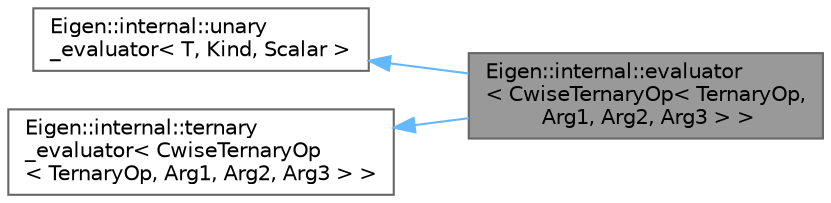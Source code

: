 digraph "Eigen::internal::evaluator&lt; CwiseTernaryOp&lt; TernaryOp, Arg1, Arg2, Arg3 &gt; &gt;"
{
 // LATEX_PDF_SIZE
  bgcolor="transparent";
  edge [fontname=Helvetica,fontsize=10,labelfontname=Helvetica,labelfontsize=10];
  node [fontname=Helvetica,fontsize=10,shape=box,height=0.2,width=0.4];
  rankdir="LR";
  Node1 [id="Node000001",label="Eigen::internal::evaluator\l\< CwiseTernaryOp\< TernaryOp,\l Arg1, Arg2, Arg3 \> \>",height=0.2,width=0.4,color="gray40", fillcolor="grey60", style="filled", fontcolor="black",tooltip=" "];
  Node2 -> Node1 [id="edge1_Node000001_Node000002",dir="back",color="steelblue1",style="solid",tooltip=" "];
  Node2 [id="Node000002",label="Eigen::internal::unary\l_evaluator\< T, Kind, Scalar \>",height=0.2,width=0.4,color="gray40", fillcolor="white", style="filled",URL="$struct_eigen_1_1internal_1_1unary__evaluator.html",tooltip=" "];
  Node3 -> Node1 [id="edge2_Node000001_Node000003",dir="back",color="steelblue1",style="solid",tooltip=" "];
  Node3 [id="Node000003",label="Eigen::internal::ternary\l_evaluator\< CwiseTernaryOp\l\< TernaryOp, Arg1, Arg2, Arg3 \> \>",height=0.2,width=0.4,color="gray40", fillcolor="white", style="filled",URL="$struct_eigen_1_1internal_1_1ternary__evaluator.html",tooltip=" "];
}
